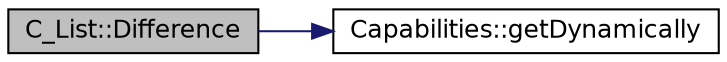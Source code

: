 digraph "C_List::Difference"
{
 // LATEX_PDF_SIZE
  edge [fontname="Helvetica",fontsize="12",labelfontname="Helvetica",labelfontsize="12"];
  node [fontname="Helvetica",fontsize="12",shape=record];
  rankdir="LR";
  Node1 [label="C_List::Difference",height=0.2,width=0.4,color="black", fillcolor="grey75", style="filled", fontcolor="black",tooltip="Оголошення методу що визначає відношення кількості бібліотек що динамічно підключаються до загальної ..."];
  Node1 -> Node2 [color="midnightblue",fontsize="12",style="solid",fontname="Helvetica"];
  Node2 [label="Capabilities::getDynamically",height=0.2,width=0.4,color="black", fillcolor="white", style="filled",URL="$class_capabilities.html#a2812145051c4f18ac491a23325718572",tooltip=" "];
}
